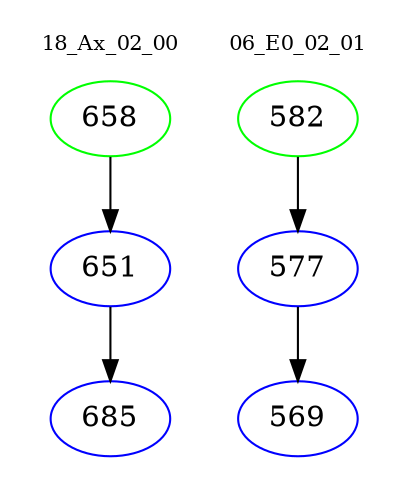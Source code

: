 digraph{
subgraph cluster_0 {
color = white
label = "18_Ax_02_00";
fontsize=10;
T0_658 [label="658", color="green"]
T0_658 -> T0_651 [color="black"]
T0_651 [label="651", color="blue"]
T0_651 -> T0_685 [color="black"]
T0_685 [label="685", color="blue"]
}
subgraph cluster_1 {
color = white
label = "06_E0_02_01";
fontsize=10;
T1_582 [label="582", color="green"]
T1_582 -> T1_577 [color="black"]
T1_577 [label="577", color="blue"]
T1_577 -> T1_569 [color="black"]
T1_569 [label="569", color="blue"]
}
}
